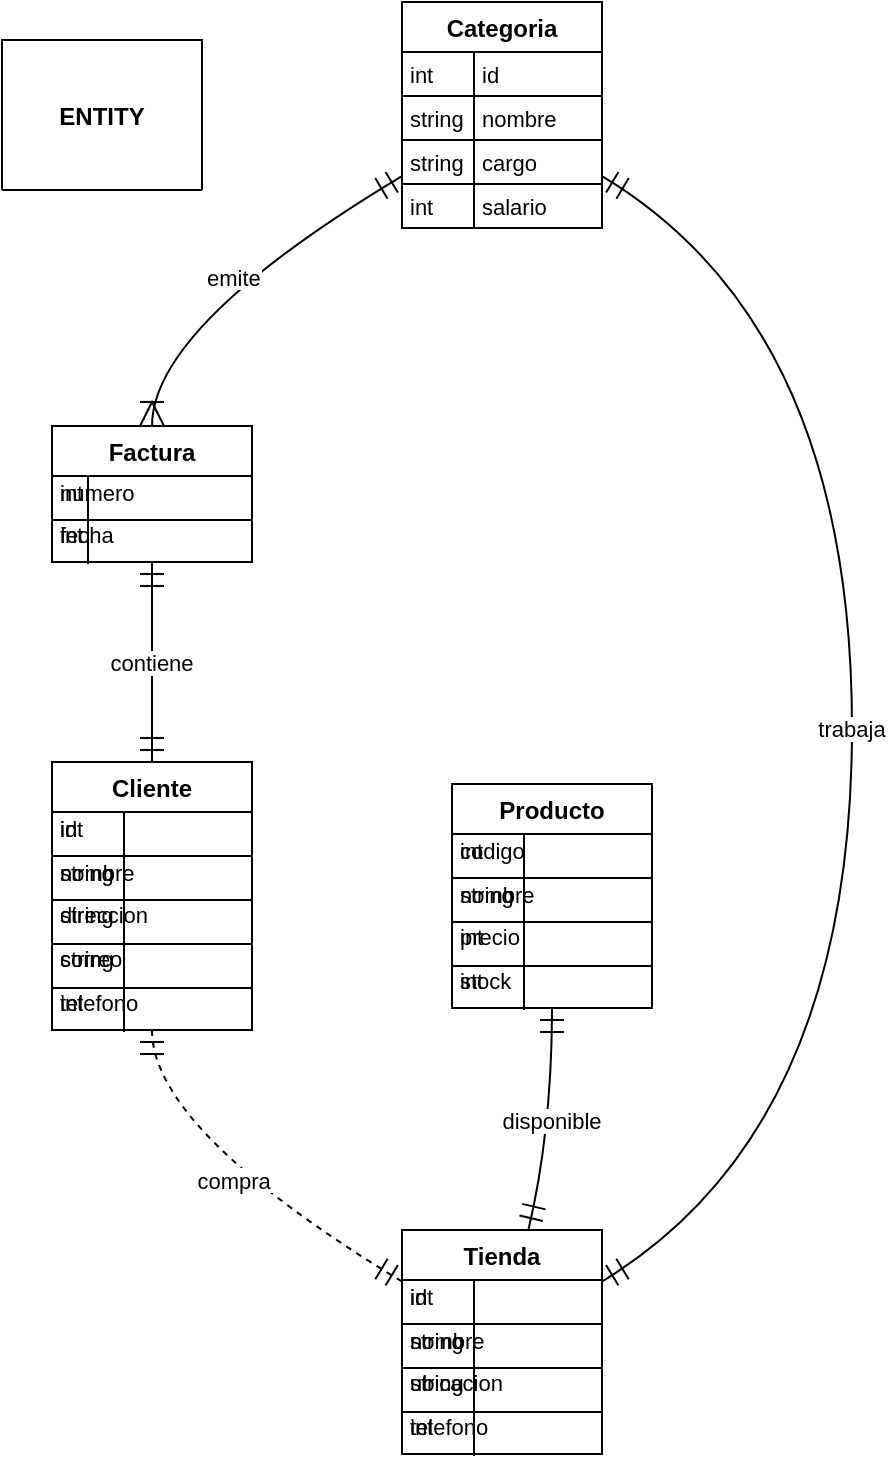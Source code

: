 <mxfile version="22.0.8" type="github">
  <diagram name="Page-1" id="VY1gk5dlHOD98R33pXws">
    <mxGraphModel dx="1493" dy="613" grid="1" gridSize="10" guides="1" tooltips="1" connect="1" arrows="1" fold="1" page="1" pageScale="1" pageWidth="850" pageHeight="1100" math="0" shadow="0">
      <root>
        <mxCell id="0" />
        <mxCell id="1" parent="0" />
        <mxCell id="2" value="ENTITY" style="shape=table;startSize=75;container=1;collapsible=0;childLayout=tableLayout;fixedRows=1;rowLines=1;fontStyle=1;align=center;resizeLast=1;" parent="1" vertex="1">
          <mxGeometry x="20" y="39" width="100" height="75" as="geometry" />
        </mxCell>
        <mxCell id="3" value="Cliente" style="shape=table;startSize=25;container=1;collapsible=0;childLayout=tableLayout;fixedRows=1;rowLines=1;fontStyle=1;align=center;resizeLast=1;" parent="1" vertex="1">
          <mxGeometry x="45" y="400" width="100" height="134" as="geometry" />
        </mxCell>
        <mxCell id="4" style="shape=tableRow;horizontal=0;startSize=0;swimlaneHead=0;swimlaneBody=0;fillColor=none;collapsible=0;dropTarget=0;points=[[0,0.5],[1,0.5]];portConstraint=eastwest;top=0;left=0;right=0;bottom=0;" parent="3" vertex="1">
          <mxGeometry y="22" width="100" height="22" as="geometry" />
        </mxCell>
        <mxCell id="5" value="int" style="shape=partialRectangle;connectable=0;fillColor=none;top=0;left=0;bottom=0;right=0;align=left;spacingLeft=2;overflow=hidden;fontSize=11;" parent="4" vertex="1">
          <mxGeometry width="36" height="22" as="geometry" />
        </mxCell>
        <mxCell id="6" value="id" style="shape=partialRectangle;connectable=0;fillColor=none;top=0;left=0;bottom=0;right=0;align=left;spacingLeft=2;overflow=hidden;fontSize=11;" parent="4" vertex="1">
          <mxGeometry width="64" height="22" as="geometry" />
        </mxCell>
        <mxCell id="7" style="shape=tableRow;horizontal=0;startSize=0;swimlaneHead=0;swimlaneBody=0;fillColor=none;collapsible=0;dropTarget=0;points=[[0,0.5],[1,0.5]];portConstraint=eastwest;top=0;left=0;right=0;bottom=0;" parent="3" vertex="1">
          <mxGeometry y="44" width="100" height="22" as="geometry" />
        </mxCell>
        <mxCell id="8" value="string" style="shape=partialRectangle;connectable=0;fillColor=none;top=0;left=0;bottom=0;right=0;align=left;spacingLeft=2;overflow=hidden;fontSize=11;" parent="7" vertex="1">
          <mxGeometry width="36" height="22" as="geometry" />
        </mxCell>
        <mxCell id="9" value="nombre" style="shape=partialRectangle;connectable=0;fillColor=none;top=0;left=0;bottom=0;right=0;align=left;spacingLeft=2;overflow=hidden;fontSize=11;" parent="7" vertex="1">
          <mxGeometry width="64" height="22" as="geometry" />
        </mxCell>
        <mxCell id="10" style="shape=tableRow;horizontal=0;startSize=0;swimlaneHead=0;swimlaneBody=0;fillColor=none;collapsible=0;dropTarget=0;points=[[0,0.5],[1,0.5]];portConstraint=eastwest;top=0;left=0;right=0;bottom=0;" parent="3" vertex="1">
          <mxGeometry y="65" width="100" height="22" as="geometry" />
        </mxCell>
        <mxCell id="11" value="string" style="shape=partialRectangle;connectable=0;fillColor=none;top=0;left=0;bottom=0;right=0;align=left;spacingLeft=2;overflow=hidden;fontSize=11;" parent="10" vertex="1">
          <mxGeometry width="36" height="22" as="geometry" />
        </mxCell>
        <mxCell id="12" value="direccion" style="shape=partialRectangle;connectable=0;fillColor=none;top=0;left=0;bottom=0;right=0;align=left;spacingLeft=2;overflow=hidden;fontSize=11;" parent="10" vertex="1">
          <mxGeometry width="64" height="22" as="geometry" />
        </mxCell>
        <mxCell id="13" style="shape=tableRow;horizontal=0;startSize=0;swimlaneHead=0;swimlaneBody=0;fillColor=none;collapsible=0;dropTarget=0;points=[[0,0.5],[1,0.5]];portConstraint=eastwest;top=0;left=0;right=0;bottom=0;" parent="3" vertex="1">
          <mxGeometry y="87" width="100" height="22" as="geometry" />
        </mxCell>
        <mxCell id="14" value="string" style="shape=partialRectangle;connectable=0;fillColor=none;top=0;left=0;bottom=0;right=0;align=left;spacingLeft=2;overflow=hidden;fontSize=11;" parent="13" vertex="1">
          <mxGeometry width="36" height="22" as="geometry" />
        </mxCell>
        <mxCell id="15" value="correo" style="shape=partialRectangle;connectable=0;fillColor=none;top=0;left=0;bottom=0;right=0;align=left;spacingLeft=2;overflow=hidden;fontSize=11;" parent="13" vertex="1">
          <mxGeometry width="64" height="22" as="geometry" />
        </mxCell>
        <mxCell id="16" style="shape=tableRow;horizontal=0;startSize=0;swimlaneHead=0;swimlaneBody=0;fillColor=none;collapsible=0;dropTarget=0;points=[[0,0.5],[1,0.5]];portConstraint=eastwest;top=0;left=0;right=0;bottom=0;" parent="3" vertex="1">
          <mxGeometry y="109" width="100" height="22" as="geometry" />
        </mxCell>
        <mxCell id="17" value="int" style="shape=partialRectangle;connectable=0;fillColor=none;top=0;left=0;bottom=0;right=0;align=left;spacingLeft=2;overflow=hidden;fontSize=11;" parent="16" vertex="1">
          <mxGeometry width="36" height="22" as="geometry" />
        </mxCell>
        <mxCell id="18" value="telefono" style="shape=partialRectangle;connectable=0;fillColor=none;top=0;left=0;bottom=0;right=0;align=left;spacingLeft=2;overflow=hidden;fontSize=11;" parent="16" vertex="1">
          <mxGeometry width="64" height="22" as="geometry" />
        </mxCell>
        <mxCell id="19" value="Tienda" style="shape=table;startSize=25;container=1;collapsible=0;childLayout=tableLayout;fixedRows=1;rowLines=1;fontStyle=1;align=center;resizeLast=1;" parent="1" vertex="1">
          <mxGeometry x="220" y="634" width="100" height="112" as="geometry" />
        </mxCell>
        <mxCell id="20" style="shape=tableRow;horizontal=0;startSize=0;swimlaneHead=0;swimlaneBody=0;fillColor=none;collapsible=0;dropTarget=0;points=[[0,0.5],[1,0.5]];portConstraint=eastwest;top=0;left=0;right=0;bottom=0;" parent="19" vertex="1">
          <mxGeometry y="22" width="100" height="22" as="geometry" />
        </mxCell>
        <mxCell id="21" value="int" style="shape=partialRectangle;connectable=0;fillColor=none;top=0;left=0;bottom=0;right=0;align=left;spacingLeft=2;overflow=hidden;fontSize=11;" parent="20" vertex="1">
          <mxGeometry width="36" height="22" as="geometry" />
        </mxCell>
        <mxCell id="22" value="id" style="shape=partialRectangle;connectable=0;fillColor=none;top=0;left=0;bottom=0;right=0;align=left;spacingLeft=2;overflow=hidden;fontSize=11;" parent="20" vertex="1">
          <mxGeometry width="64" height="22" as="geometry" />
        </mxCell>
        <mxCell id="23" style="shape=tableRow;horizontal=0;startSize=0;swimlaneHead=0;swimlaneBody=0;fillColor=none;collapsible=0;dropTarget=0;points=[[0,0.5],[1,0.5]];portConstraint=eastwest;top=0;left=0;right=0;bottom=0;" parent="19" vertex="1">
          <mxGeometry y="44" width="100" height="22" as="geometry" />
        </mxCell>
        <mxCell id="24" value="string" style="shape=partialRectangle;connectable=0;fillColor=none;top=0;left=0;bottom=0;right=0;align=left;spacingLeft=2;overflow=hidden;fontSize=11;" parent="23" vertex="1">
          <mxGeometry width="36" height="22" as="geometry" />
        </mxCell>
        <mxCell id="25" value="nombre" style="shape=partialRectangle;connectable=0;fillColor=none;top=0;left=0;bottom=0;right=0;align=left;spacingLeft=2;overflow=hidden;fontSize=11;" parent="23" vertex="1">
          <mxGeometry width="64" height="22" as="geometry" />
        </mxCell>
        <mxCell id="26" style="shape=tableRow;horizontal=0;startSize=0;swimlaneHead=0;swimlaneBody=0;fillColor=none;collapsible=0;dropTarget=0;points=[[0,0.5],[1,0.5]];portConstraint=eastwest;top=0;left=0;right=0;bottom=0;" parent="19" vertex="1">
          <mxGeometry y="65" width="100" height="22" as="geometry" />
        </mxCell>
        <mxCell id="27" value="string" style="shape=partialRectangle;connectable=0;fillColor=none;top=0;left=0;bottom=0;right=0;align=left;spacingLeft=2;overflow=hidden;fontSize=11;" parent="26" vertex="1">
          <mxGeometry width="36" height="22" as="geometry" />
        </mxCell>
        <mxCell id="28" value="ubicacion" style="shape=partialRectangle;connectable=0;fillColor=none;top=0;left=0;bottom=0;right=0;align=left;spacingLeft=2;overflow=hidden;fontSize=11;" parent="26" vertex="1">
          <mxGeometry width="64" height="22" as="geometry" />
        </mxCell>
        <mxCell id="29" style="shape=tableRow;horizontal=0;startSize=0;swimlaneHead=0;swimlaneBody=0;fillColor=none;collapsible=0;dropTarget=0;points=[[0,0.5],[1,0.5]];portConstraint=eastwest;top=0;left=0;right=0;bottom=0;" parent="19" vertex="1">
          <mxGeometry y="87" width="100" height="22" as="geometry" />
        </mxCell>
        <mxCell id="30" value="int" style="shape=partialRectangle;connectable=0;fillColor=none;top=0;left=0;bottom=0;right=0;align=left;spacingLeft=2;overflow=hidden;fontSize=11;" parent="29" vertex="1">
          <mxGeometry width="36" height="22" as="geometry" />
        </mxCell>
        <mxCell id="31" value="telefono" style="shape=partialRectangle;connectable=0;fillColor=none;top=0;left=0;bottom=0;right=0;align=left;spacingLeft=2;overflow=hidden;fontSize=11;" parent="29" vertex="1">
          <mxGeometry width="64" height="22" as="geometry" />
        </mxCell>
        <mxCell id="32" value="Categoria" style="shape=table;startSize=25;container=1;collapsible=0;childLayout=tableLayout;fixedRows=1;rowLines=1;fontStyle=1;align=center;resizeLast=1;" parent="1" vertex="1">
          <mxGeometry x="220" y="20" width="100" height="113" as="geometry" />
        </mxCell>
        <mxCell id="33" style="shape=tableRow;horizontal=0;startSize=0;swimlaneHead=0;swimlaneBody=0;fillColor=none;collapsible=0;dropTarget=0;points=[[0,0.5],[1,0.5]];portConstraint=eastwest;top=0;left=0;right=0;bottom=0;" parent="32" vertex="1">
          <mxGeometry y="25" width="100" height="22" as="geometry" />
        </mxCell>
        <mxCell id="34" value="int" style="shape=partialRectangle;connectable=0;fillColor=none;top=0;left=0;bottom=0;right=0;align=left;spacingLeft=2;overflow=hidden;fontSize=11;" parent="33" vertex="1">
          <mxGeometry width="36" height="22" as="geometry">
            <mxRectangle width="36" height="22" as="alternateBounds" />
          </mxGeometry>
        </mxCell>
        <mxCell id="35" value="id" style="shape=partialRectangle;connectable=0;fillColor=none;top=0;left=0;bottom=0;right=0;align=left;spacingLeft=2;overflow=hidden;fontSize=11;" parent="33" vertex="1">
          <mxGeometry x="36" width="64" height="22" as="geometry">
            <mxRectangle width="64" height="22" as="alternateBounds" />
          </mxGeometry>
        </mxCell>
        <mxCell id="36" style="shape=tableRow;horizontal=0;startSize=0;swimlaneHead=0;swimlaneBody=0;fillColor=none;collapsible=0;dropTarget=0;points=[[0,0.5],[1,0.5]];portConstraint=eastwest;top=0;left=0;right=0;bottom=0;" parent="32" vertex="1">
          <mxGeometry y="47" width="100" height="22" as="geometry" />
        </mxCell>
        <mxCell id="37" value="string" style="shape=partialRectangle;connectable=0;fillColor=none;top=0;left=0;bottom=0;right=0;align=left;spacingLeft=2;overflow=hidden;fontSize=11;" parent="36" vertex="1">
          <mxGeometry width="36" height="22" as="geometry">
            <mxRectangle width="36" height="22" as="alternateBounds" />
          </mxGeometry>
        </mxCell>
        <mxCell id="38" value="nombre" style="shape=partialRectangle;connectable=0;fillColor=none;top=0;left=0;bottom=0;right=0;align=left;spacingLeft=2;overflow=hidden;fontSize=11;" parent="36" vertex="1">
          <mxGeometry x="36" width="64" height="22" as="geometry">
            <mxRectangle width="64" height="22" as="alternateBounds" />
          </mxGeometry>
        </mxCell>
        <mxCell id="39" style="shape=tableRow;horizontal=0;startSize=0;swimlaneHead=0;swimlaneBody=0;fillColor=none;collapsible=0;dropTarget=0;points=[[0,0.5],[1,0.5]];portConstraint=eastwest;top=0;left=0;right=0;bottom=0;" parent="32" vertex="1">
          <mxGeometry y="69" width="100" height="22" as="geometry" />
        </mxCell>
        <mxCell id="40" value="string" style="shape=partialRectangle;connectable=0;fillColor=none;top=0;left=0;bottom=0;right=0;align=left;spacingLeft=2;overflow=hidden;fontSize=11;" parent="39" vertex="1">
          <mxGeometry width="36" height="22" as="geometry">
            <mxRectangle width="36" height="22" as="alternateBounds" />
          </mxGeometry>
        </mxCell>
        <mxCell id="41" value="cargo" style="shape=partialRectangle;connectable=0;fillColor=none;top=0;left=0;bottom=0;right=0;align=left;spacingLeft=2;overflow=hidden;fontSize=11;" parent="39" vertex="1">
          <mxGeometry x="36" width="64" height="22" as="geometry">
            <mxRectangle width="64" height="22" as="alternateBounds" />
          </mxGeometry>
        </mxCell>
        <mxCell id="42" style="shape=tableRow;horizontal=0;startSize=0;swimlaneHead=0;swimlaneBody=0;fillColor=none;collapsible=0;dropTarget=0;points=[[0,0.5],[1,0.5]];portConstraint=eastwest;top=0;left=0;right=0;bottom=0;" parent="32" vertex="1">
          <mxGeometry y="91" width="100" height="22" as="geometry" />
        </mxCell>
        <mxCell id="43" value="int" style="shape=partialRectangle;connectable=0;fillColor=none;top=0;left=0;bottom=0;right=0;align=left;spacingLeft=2;overflow=hidden;fontSize=11;" parent="42" vertex="1">
          <mxGeometry width="36" height="22" as="geometry">
            <mxRectangle width="36" height="22" as="alternateBounds" />
          </mxGeometry>
        </mxCell>
        <mxCell id="44" value="salario" style="shape=partialRectangle;connectable=0;fillColor=none;top=0;left=0;bottom=0;right=0;align=left;spacingLeft=2;overflow=hidden;fontSize=11;" parent="42" vertex="1">
          <mxGeometry x="36" width="64" height="22" as="geometry">
            <mxRectangle width="64" height="22" as="alternateBounds" />
          </mxGeometry>
        </mxCell>
        <mxCell id="45" value="Producto" style="shape=table;startSize=25;container=1;collapsible=0;childLayout=tableLayout;fixedRows=1;rowLines=1;fontStyle=1;align=center;resizeLast=1;" parent="1" vertex="1">
          <mxGeometry x="245" y="411" width="100" height="112" as="geometry" />
        </mxCell>
        <mxCell id="46" style="shape=tableRow;horizontal=0;startSize=0;swimlaneHead=0;swimlaneBody=0;fillColor=none;collapsible=0;dropTarget=0;points=[[0,0.5],[1,0.5]];portConstraint=eastwest;top=0;left=0;right=0;bottom=0;" parent="45" vertex="1">
          <mxGeometry y="22" width="100" height="22" as="geometry" />
        </mxCell>
        <mxCell id="47" value="int" style="shape=partialRectangle;connectable=0;fillColor=none;top=0;left=0;bottom=0;right=0;align=left;spacingLeft=2;overflow=hidden;fontSize=11;" parent="46" vertex="1">
          <mxGeometry width="36" height="22" as="geometry" />
        </mxCell>
        <mxCell id="48" value="codigo" style="shape=partialRectangle;connectable=0;fillColor=none;top=0;left=0;bottom=0;right=0;align=left;spacingLeft=2;overflow=hidden;fontSize=11;" parent="46" vertex="1">
          <mxGeometry width="64" height="22" as="geometry" />
        </mxCell>
        <mxCell id="49" style="shape=tableRow;horizontal=0;startSize=0;swimlaneHead=0;swimlaneBody=0;fillColor=none;collapsible=0;dropTarget=0;points=[[0,0.5],[1,0.5]];portConstraint=eastwest;top=0;left=0;right=0;bottom=0;" parent="45" vertex="1">
          <mxGeometry y="44" width="100" height="22" as="geometry" />
        </mxCell>
        <mxCell id="50" value="string" style="shape=partialRectangle;connectable=0;fillColor=none;top=0;left=0;bottom=0;right=0;align=left;spacingLeft=2;overflow=hidden;fontSize=11;" parent="49" vertex="1">
          <mxGeometry width="36" height="22" as="geometry" />
        </mxCell>
        <mxCell id="51" value="nombre" style="shape=partialRectangle;connectable=0;fillColor=none;top=0;left=0;bottom=0;right=0;align=left;spacingLeft=2;overflow=hidden;fontSize=11;" parent="49" vertex="1">
          <mxGeometry width="64" height="22" as="geometry" />
        </mxCell>
        <mxCell id="52" style="shape=tableRow;horizontal=0;startSize=0;swimlaneHead=0;swimlaneBody=0;fillColor=none;collapsible=0;dropTarget=0;points=[[0,0.5],[1,0.5]];portConstraint=eastwest;top=0;left=0;right=0;bottom=0;" parent="45" vertex="1">
          <mxGeometry y="65" width="100" height="22" as="geometry" />
        </mxCell>
        <mxCell id="53" value="int" style="shape=partialRectangle;connectable=0;fillColor=none;top=0;left=0;bottom=0;right=0;align=left;spacingLeft=2;overflow=hidden;fontSize=11;" parent="52" vertex="1">
          <mxGeometry width="36" height="22" as="geometry" />
        </mxCell>
        <mxCell id="54" value="precio" style="shape=partialRectangle;connectable=0;fillColor=none;top=0;left=0;bottom=0;right=0;align=left;spacingLeft=2;overflow=hidden;fontSize=11;" parent="52" vertex="1">
          <mxGeometry width="64" height="22" as="geometry" />
        </mxCell>
        <mxCell id="55" style="shape=tableRow;horizontal=0;startSize=0;swimlaneHead=0;swimlaneBody=0;fillColor=none;collapsible=0;dropTarget=0;points=[[0,0.5],[1,0.5]];portConstraint=eastwest;top=0;left=0;right=0;bottom=0;" parent="45" vertex="1">
          <mxGeometry y="87" width="100" height="22" as="geometry" />
        </mxCell>
        <mxCell id="56" value="int" style="shape=partialRectangle;connectable=0;fillColor=none;top=0;left=0;bottom=0;right=0;align=left;spacingLeft=2;overflow=hidden;fontSize=11;" parent="55" vertex="1">
          <mxGeometry width="36" height="22" as="geometry" />
        </mxCell>
        <mxCell id="57" value="stock" style="shape=partialRectangle;connectable=0;fillColor=none;top=0;left=0;bottom=0;right=0;align=left;spacingLeft=2;overflow=hidden;fontSize=11;" parent="55" vertex="1">
          <mxGeometry width="64" height="22" as="geometry" />
        </mxCell>
        <mxCell id="58" value="Factura" style="shape=table;startSize=25;container=1;collapsible=0;childLayout=tableLayout;fixedRows=1;rowLines=1;fontStyle=1;align=center;resizeLast=1;" parent="1" vertex="1">
          <mxGeometry x="45" y="232" width="100" height="68" as="geometry" />
        </mxCell>
        <mxCell id="59" style="shape=tableRow;horizontal=0;startSize=0;swimlaneHead=0;swimlaneBody=0;fillColor=none;collapsible=0;dropTarget=0;points=[[0,0.5],[1,0.5]];portConstraint=eastwest;top=0;left=0;right=0;bottom=0;" parent="58" vertex="1">
          <mxGeometry y="22" width="100" height="22" as="geometry" />
        </mxCell>
        <mxCell id="60" value="int" style="shape=partialRectangle;connectable=0;fillColor=none;top=0;left=0;bottom=0;right=0;align=left;spacingLeft=2;overflow=hidden;fontSize=11;" parent="59" vertex="1">
          <mxGeometry width="18" height="22" as="geometry" />
        </mxCell>
        <mxCell id="61" value="numero" style="shape=partialRectangle;connectable=0;fillColor=none;top=0;left=0;bottom=0;right=0;align=left;spacingLeft=2;overflow=hidden;fontSize=11;" parent="59" vertex="1">
          <mxGeometry width="82" height="22" as="geometry" />
        </mxCell>
        <mxCell id="62" style="shape=tableRow;horizontal=0;startSize=0;swimlaneHead=0;swimlaneBody=0;fillColor=none;collapsible=0;dropTarget=0;points=[[0,0.5],[1,0.5]];portConstraint=eastwest;top=0;left=0;right=0;bottom=0;" parent="58" vertex="1">
          <mxGeometry y="43" width="100" height="22" as="geometry" />
        </mxCell>
        <mxCell id="63" value="int" style="shape=partialRectangle;connectable=0;fillColor=none;top=0;left=0;bottom=0;right=0;align=left;spacingLeft=2;overflow=hidden;fontSize=11;" parent="62" vertex="1">
          <mxGeometry width="18" height="22" as="geometry" />
        </mxCell>
        <mxCell id="64" value="fecha" style="shape=partialRectangle;connectable=0;fillColor=none;top=0;left=0;bottom=0;right=0;align=left;spacingLeft=2;overflow=hidden;fontSize=11;" parent="62" vertex="1">
          <mxGeometry width="82" height="22" as="geometry" />
        </mxCell>
        <mxCell id="65" value="compra" style="curved=1;dashed=1;startArrow=ERmandOne;startSize=10;;endArrow=ERmandOne;endSize=10;;exitX=0.5;exitY=1;entryX=0;entryY=0.23;" parent="1" source="3" target="19" edge="1">
          <mxGeometry relative="1" as="geometry">
            <Array as="points">
              <mxPoint x="95" y="584" />
            </Array>
          </mxGeometry>
        </mxCell>
        <mxCell id="66" value="contiene" style="curved=1;startArrow=ERmandOne;startSize=10;;endArrow=ERmandOne;endSize=10;;exitX=0.5;exitY=1;entryX=0.5;entryY=0;" parent="1" source="58" target="3" edge="1">
          <mxGeometry relative="1" as="geometry">
            <Array as="points" />
          </mxGeometry>
        </mxCell>
        <mxCell id="67" value="disponible" style="curved=1;startArrow=ERmandOne;startSize=10;;endArrow=ERmandOne;endSize=10;;exitX=0.5;exitY=1;entryX=0.632;entryY=0;" parent="1" source="45" target="19" edge="1">
          <mxGeometry relative="1" as="geometry">
            <Array as="points">
              <mxPoint x="295" y="584" />
            </Array>
          </mxGeometry>
        </mxCell>
        <mxCell id="68" value="trabaja" style="curved=1;startArrow=ERmandOne;startSize=10;;endArrow=ERmandOne;endSize=10;;exitX=1;exitY=0.77;entryX=1;entryY=0.23;" parent="1" source="32" target="19" edge="1">
          <mxGeometry relative="1" as="geometry">
            <Array as="points">
              <mxPoint x="445" y="182" />
              <mxPoint x="445" y="584" />
            </Array>
          </mxGeometry>
        </mxCell>
        <mxCell id="69" value="emite" style="curved=1;startArrow=ERmandOne;startSize=10;;endArrow=ERoneToMany;endSize=10;;exitX=0;exitY=0.77;entryX=0.5;entryY=0;" parent="1" source="32" target="58" edge="1">
          <mxGeometry relative="1" as="geometry">
            <Array as="points">
              <mxPoint x="95" y="182" />
            </Array>
          </mxGeometry>
        </mxCell>
      </root>
    </mxGraphModel>
  </diagram>
</mxfile>
